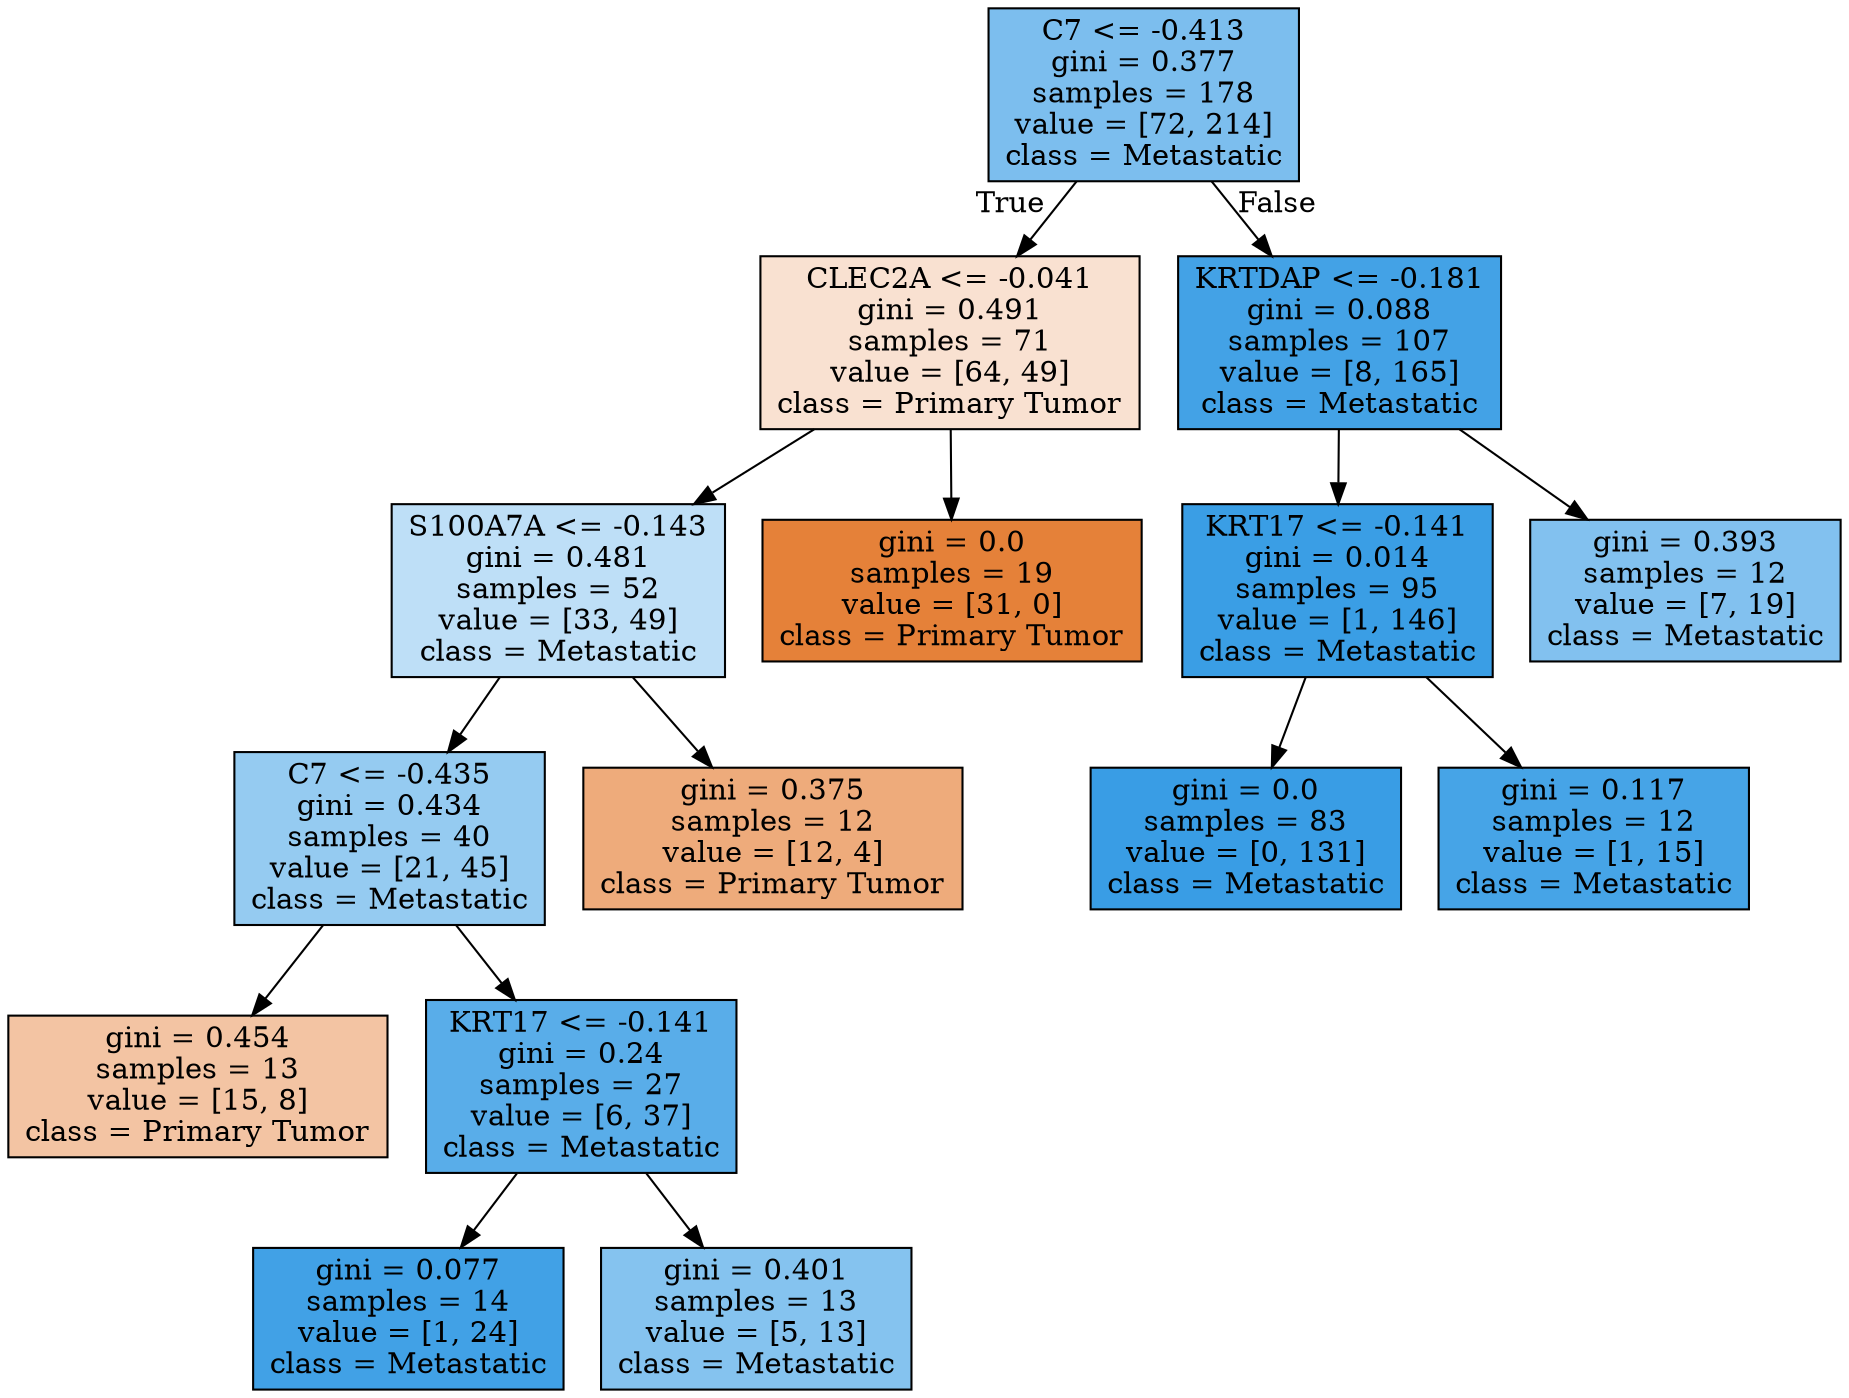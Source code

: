 digraph Tree {
node [shape=box, style="filled", color="black"] ;
0 [label="C7 <= -0.413\ngini = 0.377\nsamples = 178\nvalue = [72, 214]\nclass = Metastatic", fillcolor="#7cbeee"] ;
1 [label="CLEC2A <= -0.041\ngini = 0.491\nsamples = 71\nvalue = [64, 49]\nclass = Primary Tumor", fillcolor="#f9e1d1"] ;
0 -> 1 [labeldistance=2.5, labelangle=45, headlabel="True"] ;
2 [label="S100A7A <= -0.143\ngini = 0.481\nsamples = 52\nvalue = [33, 49]\nclass = Metastatic", fillcolor="#bedff7"] ;
1 -> 2 ;
3 [label="C7 <= -0.435\ngini = 0.434\nsamples = 40\nvalue = [21, 45]\nclass = Metastatic", fillcolor="#95cbf1"] ;
2 -> 3 ;
4 [label="gini = 0.454\nsamples = 13\nvalue = [15, 8]\nclass = Primary Tumor", fillcolor="#f3c4a3"] ;
3 -> 4 ;
5 [label="KRT17 <= -0.141\ngini = 0.24\nsamples = 27\nvalue = [6, 37]\nclass = Metastatic", fillcolor="#59ade9"] ;
3 -> 5 ;
6 [label="gini = 0.077\nsamples = 14\nvalue = [1, 24]\nclass = Metastatic", fillcolor="#41a1e6"] ;
5 -> 6 ;
7 [label="gini = 0.401\nsamples = 13\nvalue = [5, 13]\nclass = Metastatic", fillcolor="#85c3ef"] ;
5 -> 7 ;
8 [label="gini = 0.375\nsamples = 12\nvalue = [12, 4]\nclass = Primary Tumor", fillcolor="#eeab7b"] ;
2 -> 8 ;
9 [label="gini = 0.0\nsamples = 19\nvalue = [31, 0]\nclass = Primary Tumor", fillcolor="#e58139"] ;
1 -> 9 ;
10 [label="KRTDAP <= -0.181\ngini = 0.088\nsamples = 107\nvalue = [8, 165]\nclass = Metastatic", fillcolor="#43a2e6"] ;
0 -> 10 [labeldistance=2.5, labelangle=-45, headlabel="False"] ;
11 [label="KRT17 <= -0.141\ngini = 0.014\nsamples = 95\nvalue = [1, 146]\nclass = Metastatic", fillcolor="#3a9ee5"] ;
10 -> 11 ;
12 [label="gini = 0.0\nsamples = 83\nvalue = [0, 131]\nclass = Metastatic", fillcolor="#399de5"] ;
11 -> 12 ;
13 [label="gini = 0.117\nsamples = 12\nvalue = [1, 15]\nclass = Metastatic", fillcolor="#46a4e7"] ;
11 -> 13 ;
14 [label="gini = 0.393\nsamples = 12\nvalue = [7, 19]\nclass = Metastatic", fillcolor="#82c1ef"] ;
10 -> 14 ;
}